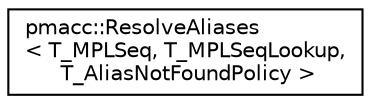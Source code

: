 digraph "Graphical Class Hierarchy"
{
 // LATEX_PDF_SIZE
  edge [fontname="Helvetica",fontsize="10",labelfontname="Helvetica",labelfontsize="10"];
  node [fontname="Helvetica",fontsize="10",shape=record];
  rankdir="LR";
  Node0 [label="pmacc::ResolveAliases\l\< T_MPLSeq, T_MPLSeqLookup,\l T_AliasNotFoundPolicy \>",height=0.2,width=0.4,color="black", fillcolor="white", style="filled",URL="$structpmacc_1_1_resolve_aliases.html",tooltip="Translate all pmacc alias types to full specialized types."];
}
